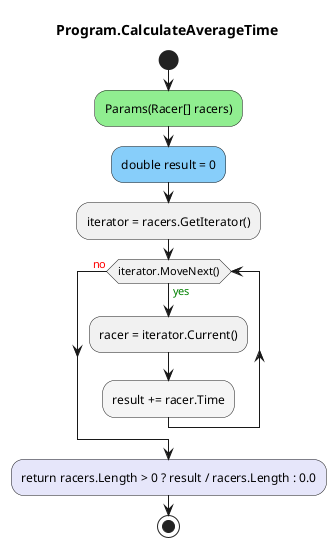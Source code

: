 @startuml Program.CalculateAverageTime
title Program.CalculateAverageTime
start
#LightGreen:Params(Racer[] racers);
#LightSkyBlue:double result = 0;
:iterator = racers.GetIterator();
while (iterator.MoveNext()) is (<color:green>yes)
:racer = iterator.Current();
            #WhiteSmoke:result += racer.Time;
endwhile (<color:red>no)
#Lavender:return racers.Length > 0 ? result / racers.Length : 0.0;
stop
@enduml
